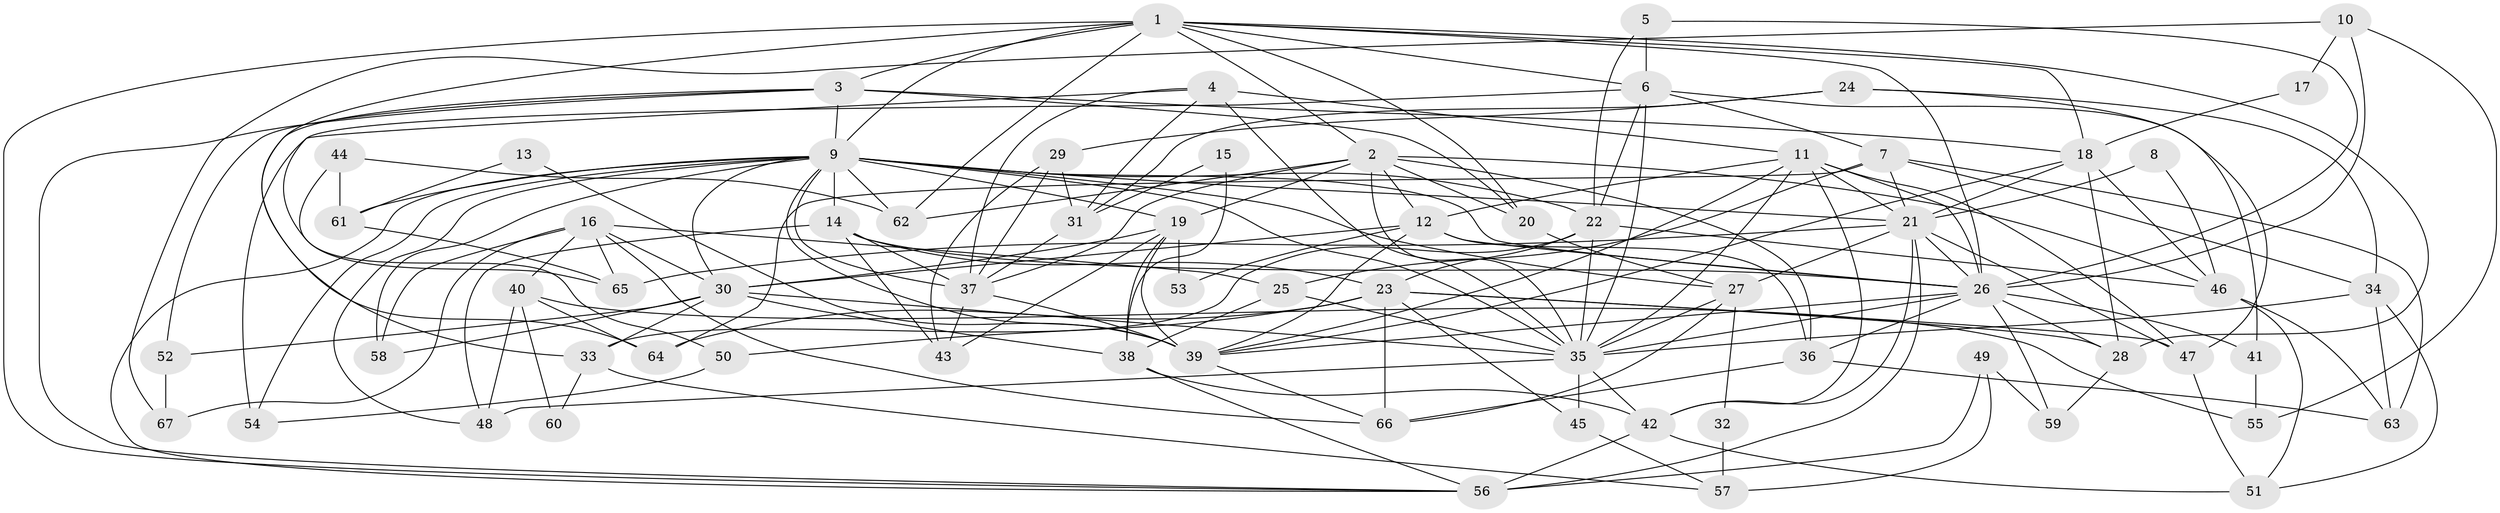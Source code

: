 // original degree distribution, {3: 0.3007518796992481, 4: 0.3233082706766917, 8: 0.022556390977443608, 6: 0.06766917293233082, 2: 0.09022556390977443, 5: 0.16541353383458646, 7: 0.03007518796992481}
// Generated by graph-tools (version 1.1) at 2025/36/03/09/25 02:36:03]
// undirected, 67 vertices, 181 edges
graph export_dot {
graph [start="1"]
  node [color=gray90,style=filled];
  1;
  2;
  3;
  4;
  5;
  6;
  7;
  8;
  9;
  10;
  11;
  12;
  13;
  14;
  15;
  16;
  17;
  18;
  19;
  20;
  21;
  22;
  23;
  24;
  25;
  26;
  27;
  28;
  29;
  30;
  31;
  32;
  33;
  34;
  35;
  36;
  37;
  38;
  39;
  40;
  41;
  42;
  43;
  44;
  45;
  46;
  47;
  48;
  49;
  50;
  51;
  52;
  53;
  54;
  55;
  56;
  57;
  58;
  59;
  60;
  61;
  62;
  63;
  64;
  65;
  66;
  67;
  1 -- 2 [weight=1.0];
  1 -- 3 [weight=2.0];
  1 -- 6 [weight=1.0];
  1 -- 9 [weight=1.0];
  1 -- 18 [weight=1.0];
  1 -- 20 [weight=1.0];
  1 -- 26 [weight=1.0];
  1 -- 28 [weight=2.0];
  1 -- 56 [weight=1.0];
  1 -- 62 [weight=2.0];
  1 -- 64 [weight=1.0];
  2 -- 12 [weight=1.0];
  2 -- 19 [weight=1.0];
  2 -- 20 [weight=1.0];
  2 -- 35 [weight=1.0];
  2 -- 36 [weight=1.0];
  2 -- 37 [weight=1.0];
  2 -- 46 [weight=1.0];
  2 -- 62 [weight=1.0];
  3 -- 9 [weight=1.0];
  3 -- 18 [weight=1.0];
  3 -- 20 [weight=1.0];
  3 -- 33 [weight=1.0];
  3 -- 52 [weight=1.0];
  3 -- 56 [weight=1.0];
  4 -- 11 [weight=1.0];
  4 -- 31 [weight=1.0];
  4 -- 35 [weight=2.0];
  4 -- 37 [weight=1.0];
  4 -- 65 [weight=1.0];
  5 -- 6 [weight=1.0];
  5 -- 22 [weight=1.0];
  5 -- 26 [weight=1.0];
  6 -- 7 [weight=1.0];
  6 -- 22 [weight=1.0];
  6 -- 35 [weight=2.0];
  6 -- 41 [weight=1.0];
  6 -- 54 [weight=1.0];
  7 -- 21 [weight=1.0];
  7 -- 25 [weight=1.0];
  7 -- 34 [weight=1.0];
  7 -- 63 [weight=1.0];
  7 -- 64 [weight=1.0];
  8 -- 21 [weight=1.0];
  8 -- 46 [weight=1.0];
  9 -- 14 [weight=1.0];
  9 -- 19 [weight=1.0];
  9 -- 21 [weight=2.0];
  9 -- 22 [weight=1.0];
  9 -- 26 [weight=1.0];
  9 -- 27 [weight=1.0];
  9 -- 30 [weight=2.0];
  9 -- 35 [weight=1.0];
  9 -- 37 [weight=1.0];
  9 -- 39 [weight=2.0];
  9 -- 48 [weight=1.0];
  9 -- 54 [weight=1.0];
  9 -- 56 [weight=1.0];
  9 -- 58 [weight=1.0];
  9 -- 61 [weight=1.0];
  9 -- 62 [weight=1.0];
  10 -- 17 [weight=1.0];
  10 -- 26 [weight=1.0];
  10 -- 55 [weight=1.0];
  10 -- 67 [weight=1.0];
  11 -- 12 [weight=1.0];
  11 -- 21 [weight=1.0];
  11 -- 26 [weight=1.0];
  11 -- 35 [weight=1.0];
  11 -- 39 [weight=1.0];
  11 -- 42 [weight=1.0];
  11 -- 47 [weight=1.0];
  12 -- 26 [weight=1.0];
  12 -- 30 [weight=1.0];
  12 -- 36 [weight=1.0];
  12 -- 39 [weight=1.0];
  12 -- 53 [weight=2.0];
  13 -- 39 [weight=1.0];
  13 -- 61 [weight=1.0];
  14 -- 23 [weight=1.0];
  14 -- 26 [weight=1.0];
  14 -- 37 [weight=1.0];
  14 -- 43 [weight=1.0];
  14 -- 48 [weight=1.0];
  15 -- 31 [weight=1.0];
  15 -- 38 [weight=1.0];
  16 -- 25 [weight=1.0];
  16 -- 30 [weight=1.0];
  16 -- 40 [weight=1.0];
  16 -- 58 [weight=1.0];
  16 -- 65 [weight=1.0];
  16 -- 66 [weight=1.0];
  16 -- 67 [weight=1.0];
  17 -- 18 [weight=1.0];
  18 -- 21 [weight=1.0];
  18 -- 28 [weight=1.0];
  18 -- 39 [weight=1.0];
  18 -- 46 [weight=1.0];
  19 -- 30 [weight=1.0];
  19 -- 38 [weight=1.0];
  19 -- 39 [weight=2.0];
  19 -- 43 [weight=1.0];
  19 -- 53 [weight=1.0];
  20 -- 27 [weight=1.0];
  21 -- 26 [weight=1.0];
  21 -- 27 [weight=2.0];
  21 -- 42 [weight=1.0];
  21 -- 47 [weight=1.0];
  21 -- 56 [weight=2.0];
  21 -- 65 [weight=1.0];
  22 -- 23 [weight=1.0];
  22 -- 33 [weight=1.0];
  22 -- 35 [weight=1.0];
  22 -- 46 [weight=1.0];
  23 -- 28 [weight=1.0];
  23 -- 45 [weight=1.0];
  23 -- 47 [weight=1.0];
  23 -- 50 [weight=1.0];
  23 -- 64 [weight=1.0];
  23 -- 66 [weight=1.0];
  24 -- 29 [weight=1.0];
  24 -- 31 [weight=1.0];
  24 -- 34 [weight=1.0];
  24 -- 47 [weight=1.0];
  25 -- 35 [weight=1.0];
  25 -- 38 [weight=1.0];
  26 -- 28 [weight=1.0];
  26 -- 35 [weight=1.0];
  26 -- 36 [weight=1.0];
  26 -- 39 [weight=1.0];
  26 -- 41 [weight=1.0];
  26 -- 59 [weight=2.0];
  27 -- 32 [weight=1.0];
  27 -- 35 [weight=1.0];
  27 -- 66 [weight=1.0];
  28 -- 59 [weight=1.0];
  29 -- 31 [weight=1.0];
  29 -- 37 [weight=1.0];
  29 -- 43 [weight=1.0];
  30 -- 33 [weight=2.0];
  30 -- 35 [weight=1.0];
  30 -- 38 [weight=1.0];
  30 -- 52 [weight=1.0];
  30 -- 58 [weight=1.0];
  31 -- 37 [weight=1.0];
  32 -- 57 [weight=1.0];
  33 -- 57 [weight=1.0];
  33 -- 60 [weight=1.0];
  34 -- 35 [weight=1.0];
  34 -- 51 [weight=1.0];
  34 -- 63 [weight=1.0];
  35 -- 42 [weight=1.0];
  35 -- 45 [weight=1.0];
  35 -- 48 [weight=1.0];
  36 -- 63 [weight=1.0];
  36 -- 66 [weight=1.0];
  37 -- 39 [weight=1.0];
  37 -- 43 [weight=1.0];
  38 -- 42 [weight=1.0];
  38 -- 56 [weight=1.0];
  39 -- 66 [weight=1.0];
  40 -- 48 [weight=1.0];
  40 -- 55 [weight=1.0];
  40 -- 60 [weight=1.0];
  40 -- 64 [weight=1.0];
  41 -- 55 [weight=1.0];
  42 -- 51 [weight=1.0];
  42 -- 56 [weight=1.0];
  44 -- 50 [weight=1.0];
  44 -- 61 [weight=1.0];
  44 -- 62 [weight=1.0];
  45 -- 57 [weight=1.0];
  46 -- 51 [weight=1.0];
  46 -- 63 [weight=1.0];
  47 -- 51 [weight=1.0];
  49 -- 56 [weight=1.0];
  49 -- 57 [weight=1.0];
  49 -- 59 [weight=1.0];
  50 -- 54 [weight=1.0];
  52 -- 67 [weight=1.0];
  61 -- 65 [weight=1.0];
}
